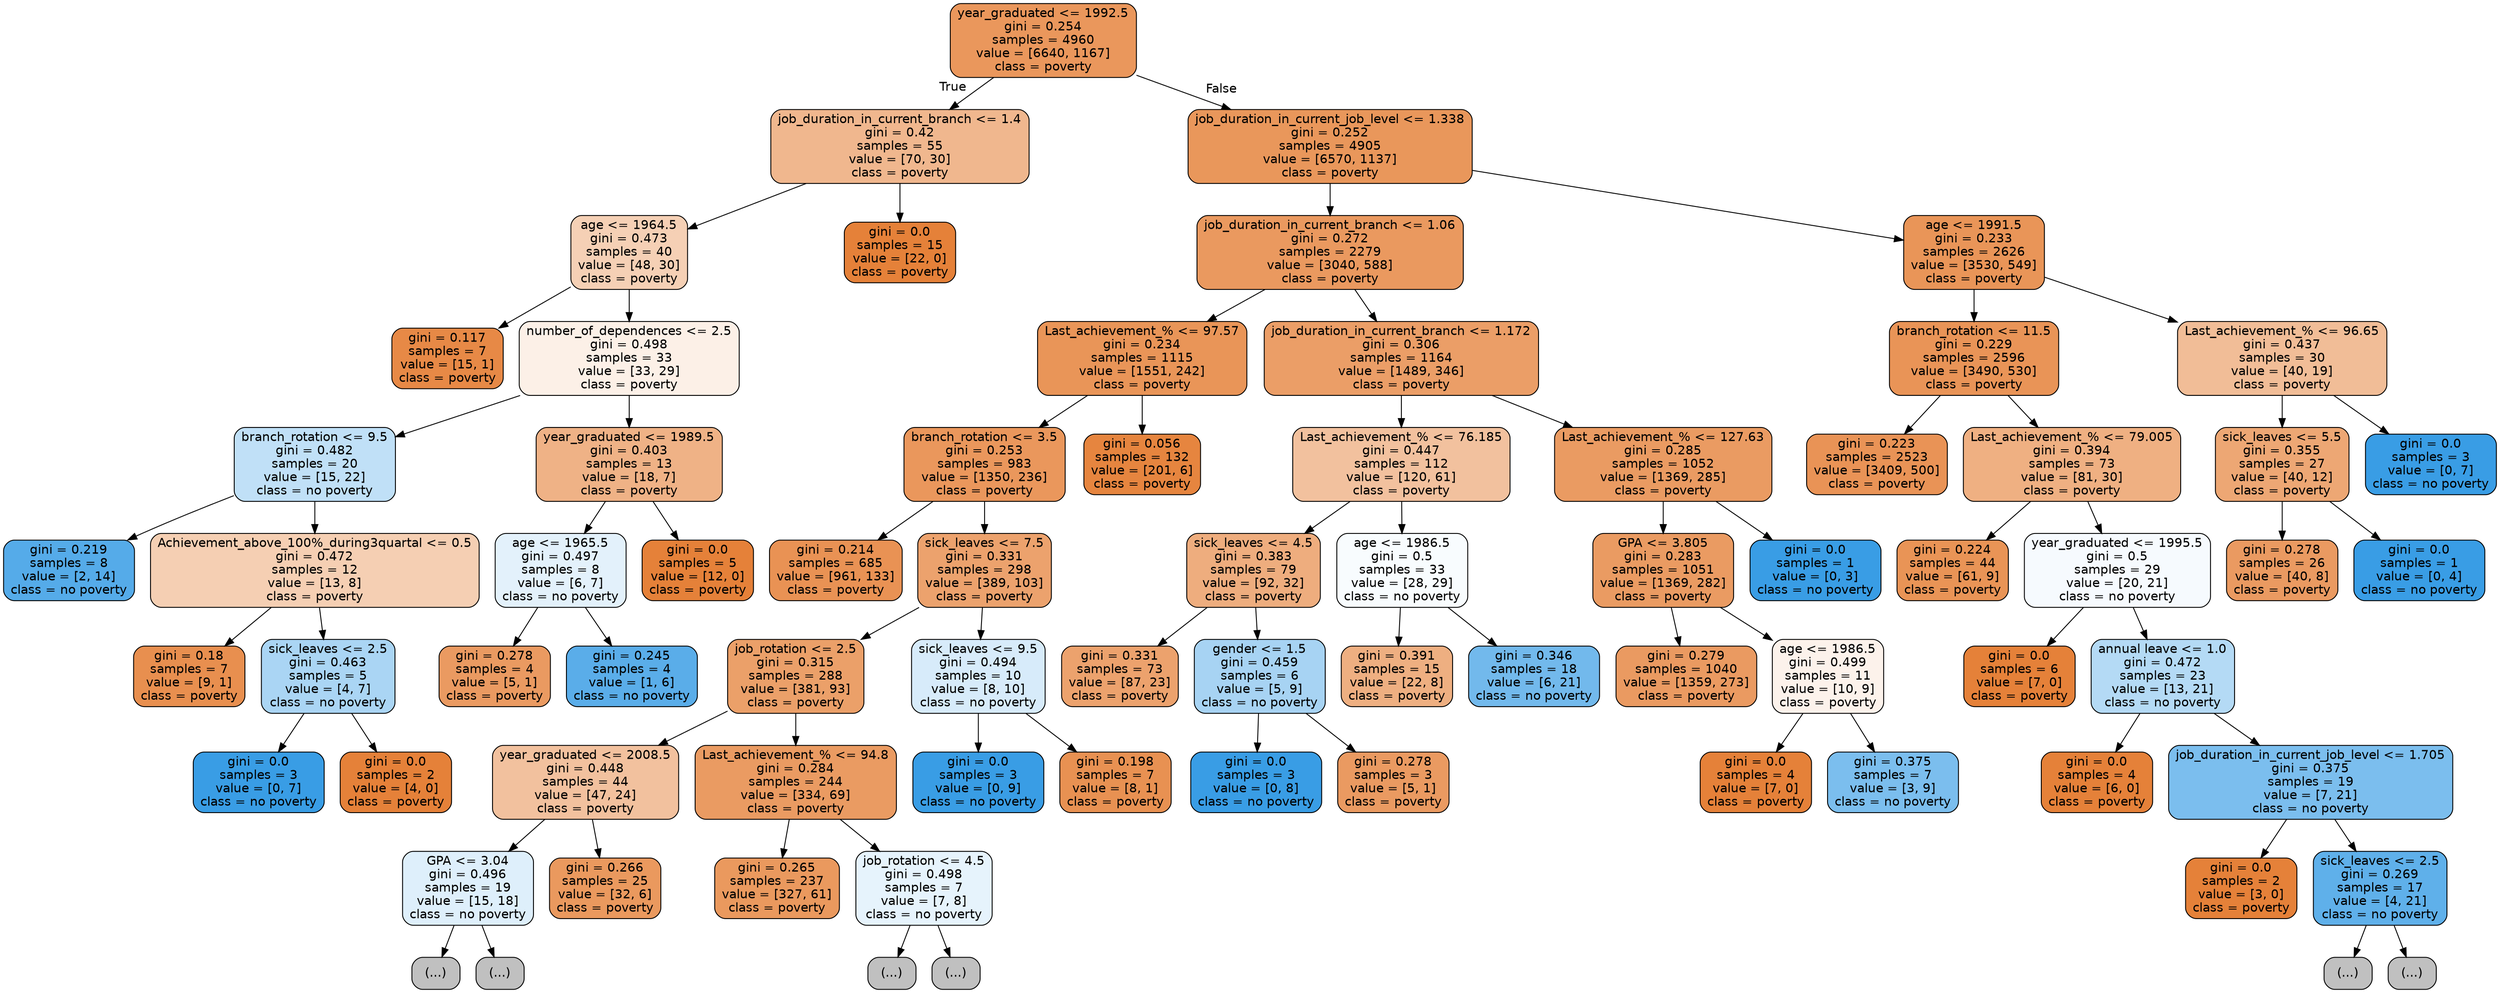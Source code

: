 digraph Tree {
node [shape=box, style="filled, rounded", color="black", fontname=helvetica] ;
edge [fontname=helvetica] ;
0 [label="year_graduated <= 1992.5\ngini = 0.254\nsamples = 4960\nvalue = [6640, 1167]\nclass = poverty", fillcolor="#ea975c"] ;
1 [label="job_duration_in_current_branch <= 1.4\ngini = 0.42\nsamples = 55\nvalue = [70, 30]\nclass = poverty", fillcolor="#f0b78e"] ;
0 -> 1 [labeldistance=2.5, labelangle=45, headlabel="True"] ;
3 [label="age <= 1964.5\ngini = 0.473\nsamples = 40\nvalue = [48, 30]\nclass = poverty", fillcolor="#f5d0b5"] ;
1 -> 3 ;
5 [label="gini = 0.117\nsamples = 7\nvalue = [15, 1]\nclass = poverty", fillcolor="#e78946"] ;
3 -> 5 ;
6 [label="number_of_dependences <= 2.5\ngini = 0.498\nsamples = 33\nvalue = [33, 29]\nclass = poverty", fillcolor="#fcf0e7"] ;
3 -> 6 ;
7 [label="branch_rotation <= 9.5\ngini = 0.482\nsamples = 20\nvalue = [15, 22]\nclass = no poverty", fillcolor="#c0e0f7"] ;
6 -> 7 ;
9 [label="gini = 0.219\nsamples = 8\nvalue = [2, 14]\nclass = no poverty", fillcolor="#55abe9"] ;
7 -> 9 ;
10 [label="Achievement_above_100%_during3quartal <= 0.5\ngini = 0.472\nsamples = 12\nvalue = [13, 8]\nclass = poverty", fillcolor="#f5cfb3"] ;
7 -> 10 ;
15 [label="gini = 0.18\nsamples = 7\nvalue = [9, 1]\nclass = poverty", fillcolor="#e88f4f"] ;
10 -> 15 ;
16 [label="sick_leaves <= 2.5\ngini = 0.463\nsamples = 5\nvalue = [4, 7]\nclass = no poverty", fillcolor="#aad5f4"] ;
10 -> 16 ;
17 [label="gini = 0.0\nsamples = 3\nvalue = [0, 7]\nclass = no poverty", fillcolor="#399de5"] ;
16 -> 17 ;
18 [label="gini = 0.0\nsamples = 2\nvalue = [4, 0]\nclass = poverty", fillcolor="#e58139"] ;
16 -> 18 ;
8 [label="year_graduated <= 1989.5\ngini = 0.403\nsamples = 13\nvalue = [18, 7]\nclass = poverty", fillcolor="#efb286"] ;
6 -> 8 ;
11 [label="age <= 1965.5\ngini = 0.497\nsamples = 8\nvalue = [6, 7]\nclass = no poverty", fillcolor="#e3f1fb"] ;
8 -> 11 ;
13 [label="gini = 0.278\nsamples = 4\nvalue = [5, 1]\nclass = poverty", fillcolor="#ea9a61"] ;
11 -> 13 ;
14 [label="gini = 0.245\nsamples = 4\nvalue = [1, 6]\nclass = no poverty", fillcolor="#5aade9"] ;
11 -> 14 ;
12 [label="gini = 0.0\nsamples = 5\nvalue = [12, 0]\nclass = poverty", fillcolor="#e58139"] ;
8 -> 12 ;
4 [label="gini = 0.0\nsamples = 15\nvalue = [22, 0]\nclass = poverty", fillcolor="#e58139"] ;
1 -> 4 ;
2 [label="job_duration_in_current_job_level <= 1.338\ngini = 0.252\nsamples = 4905\nvalue = [6570, 1137]\nclass = poverty", fillcolor="#e9975b"] ;
0 -> 2 [labeldistance=2.5, labelangle=-45, headlabel="False"] ;
19 [label="job_duration_in_current_branch <= 1.06\ngini = 0.272\nsamples = 2279\nvalue = [3040, 588]\nclass = poverty", fillcolor="#ea995f"] ;
2 -> 19 ;
21 [label="Last_achievement_% <= 97.57\ngini = 0.234\nsamples = 1115\nvalue = [1551, 242]\nclass = poverty", fillcolor="#e99558"] ;
19 -> 21 ;
25 [label="branch_rotation <= 3.5\ngini = 0.253\nsamples = 983\nvalue = [1350, 236]\nclass = poverty", fillcolor="#ea975c"] ;
21 -> 25 ;
27 [label="gini = 0.214\nsamples = 685\nvalue = [961, 133]\nclass = poverty", fillcolor="#e99254"] ;
25 -> 27 ;
28 [label="sick_leaves <= 7.5\ngini = 0.331\nsamples = 298\nvalue = [389, 103]\nclass = poverty", fillcolor="#eca26d"] ;
25 -> 28 ;
37 [label="job_rotation <= 2.5\ngini = 0.315\nsamples = 288\nvalue = [381, 93]\nclass = poverty", fillcolor="#eba069"] ;
28 -> 37 ;
65 [label="year_graduated <= 2008.5\ngini = 0.448\nsamples = 44\nvalue = [47, 24]\nclass = poverty", fillcolor="#f2c19e"] ;
37 -> 65 ;
67 [label="GPA <= 3.04\ngini = 0.496\nsamples = 19\nvalue = [15, 18]\nclass = no poverty", fillcolor="#deeffb"] ;
65 -> 67 ;
73 [label="(...)", fillcolor="#C0C0C0"] ;
67 -> 73 ;
74 [label="(...)", fillcolor="#C0C0C0"] ;
67 -> 74 ;
68 [label="gini = 0.266\nsamples = 25\nvalue = [32, 6]\nclass = poverty", fillcolor="#ea995e"] ;
65 -> 68 ;
66 [label="Last_achievement_% <= 94.8\ngini = 0.284\nsamples = 244\nvalue = [334, 69]\nclass = poverty", fillcolor="#ea9b62"] ;
37 -> 66 ;
69 [label="gini = 0.265\nsamples = 237\nvalue = [327, 61]\nclass = poverty", fillcolor="#ea995e"] ;
66 -> 69 ;
70 [label="job_rotation <= 4.5\ngini = 0.498\nsamples = 7\nvalue = [7, 8]\nclass = no poverty", fillcolor="#e6f3fc"] ;
66 -> 70 ;
71 [label="(...)", fillcolor="#C0C0C0"] ;
70 -> 71 ;
72 [label="(...)", fillcolor="#C0C0C0"] ;
70 -> 72 ;
38 [label="sick_leaves <= 9.5\ngini = 0.494\nsamples = 10\nvalue = [8, 10]\nclass = no poverty", fillcolor="#d7ebfa"] ;
28 -> 38 ;
39 [label="gini = 0.0\nsamples = 3\nvalue = [0, 9]\nclass = no poverty", fillcolor="#399de5"] ;
38 -> 39 ;
40 [label="gini = 0.198\nsamples = 7\nvalue = [8, 1]\nclass = poverty", fillcolor="#e89152"] ;
38 -> 40 ;
26 [label="gini = 0.056\nsamples = 132\nvalue = [201, 6]\nclass = poverty", fillcolor="#e6853f"] ;
21 -> 26 ;
22 [label="job_duration_in_current_branch <= 1.172\ngini = 0.306\nsamples = 1164\nvalue = [1489, 346]\nclass = poverty", fillcolor="#eb9e67"] ;
19 -> 22 ;
23 [label="Last_achievement_% <= 76.185\ngini = 0.447\nsamples = 112\nvalue = [120, 61]\nclass = poverty", fillcolor="#f2c19e"] ;
22 -> 23 ;
29 [label="sick_leaves <= 4.5\ngini = 0.383\nsamples = 79\nvalue = [92, 32]\nclass = poverty", fillcolor="#eead7e"] ;
23 -> 29 ;
33 [label="gini = 0.331\nsamples = 73\nvalue = [87, 23]\nclass = poverty", fillcolor="#eca26d"] ;
29 -> 33 ;
34 [label="gender <= 1.5\ngini = 0.459\nsamples = 6\nvalue = [5, 9]\nclass = no poverty", fillcolor="#a7d3f3"] ;
29 -> 34 ;
35 [label="gini = 0.0\nsamples = 3\nvalue = [0, 8]\nclass = no poverty", fillcolor="#399de5"] ;
34 -> 35 ;
36 [label="gini = 0.278\nsamples = 3\nvalue = [5, 1]\nclass = poverty", fillcolor="#ea9a61"] ;
34 -> 36 ;
30 [label="age <= 1986.5\ngini = 0.5\nsamples = 33\nvalue = [28, 29]\nclass = no poverty", fillcolor="#f8fcfe"] ;
23 -> 30 ;
31 [label="gini = 0.391\nsamples = 15\nvalue = [22, 8]\nclass = poverty", fillcolor="#eeaf81"] ;
30 -> 31 ;
32 [label="gini = 0.346\nsamples = 18\nvalue = [6, 21]\nclass = no poverty", fillcolor="#72b9ec"] ;
30 -> 32 ;
24 [label="Last_achievement_% <= 127.63\ngini = 0.285\nsamples = 1052\nvalue = [1369, 285]\nclass = poverty", fillcolor="#ea9b62"] ;
22 -> 24 ;
55 [label="GPA <= 3.805\ngini = 0.283\nsamples = 1051\nvalue = [1369, 282]\nclass = poverty", fillcolor="#ea9b62"] ;
24 -> 55 ;
61 [label="gini = 0.279\nsamples = 1040\nvalue = [1359, 273]\nclass = poverty", fillcolor="#ea9a61"] ;
55 -> 61 ;
62 [label="age <= 1986.5\ngini = 0.499\nsamples = 11\nvalue = [10, 9]\nclass = poverty", fillcolor="#fcf2eb"] ;
55 -> 62 ;
63 [label="gini = 0.0\nsamples = 4\nvalue = [7, 0]\nclass = poverty", fillcolor="#e58139"] ;
62 -> 63 ;
64 [label="gini = 0.375\nsamples = 7\nvalue = [3, 9]\nclass = no poverty", fillcolor="#7bbeee"] ;
62 -> 64 ;
56 [label="gini = 0.0\nsamples = 1\nvalue = [0, 3]\nclass = no poverty", fillcolor="#399de5"] ;
24 -> 56 ;
20 [label="age <= 1991.5\ngini = 0.233\nsamples = 2626\nvalue = [3530, 549]\nclass = poverty", fillcolor="#e99558"] ;
2 -> 20 ;
41 [label="branch_rotation <= 11.5\ngini = 0.229\nsamples = 2596\nvalue = [3490, 530]\nclass = poverty", fillcolor="#e99457"] ;
20 -> 41 ;
47 [label="gini = 0.223\nsamples = 2523\nvalue = [3409, 500]\nclass = poverty", fillcolor="#e99356"] ;
41 -> 47 ;
48 [label="Last_achievement_% <= 79.005\ngini = 0.394\nsamples = 73\nvalue = [81, 30]\nclass = poverty", fillcolor="#efb082"] ;
41 -> 48 ;
49 [label="gini = 0.224\nsamples = 44\nvalue = [61, 9]\nclass = poverty", fillcolor="#e99456"] ;
48 -> 49 ;
50 [label="year_graduated <= 1995.5\ngini = 0.5\nsamples = 29\nvalue = [20, 21]\nclass = no poverty", fillcolor="#f6fafe"] ;
48 -> 50 ;
51 [label="gini = 0.0\nsamples = 6\nvalue = [7, 0]\nclass = poverty", fillcolor="#e58139"] ;
50 -> 51 ;
52 [label="annual leave <= 1.0\ngini = 0.472\nsamples = 23\nvalue = [13, 21]\nclass = no poverty", fillcolor="#b4daf5"] ;
50 -> 52 ;
53 [label="gini = 0.0\nsamples = 4\nvalue = [6, 0]\nclass = poverty", fillcolor="#e58139"] ;
52 -> 53 ;
54 [label="job_duration_in_current_job_level <= 1.705\ngini = 0.375\nsamples = 19\nvalue = [7, 21]\nclass = no poverty", fillcolor="#7bbeee"] ;
52 -> 54 ;
57 [label="gini = 0.0\nsamples = 2\nvalue = [3, 0]\nclass = poverty", fillcolor="#e58139"] ;
54 -> 57 ;
58 [label="sick_leaves <= 2.5\ngini = 0.269\nsamples = 17\nvalue = [4, 21]\nclass = no poverty", fillcolor="#5fb0ea"] ;
54 -> 58 ;
59 [label="(...)", fillcolor="#C0C0C0"] ;
58 -> 59 ;
60 [label="(...)", fillcolor="#C0C0C0"] ;
58 -> 60 ;
42 [label="Last_achievement_% <= 96.65\ngini = 0.437\nsamples = 30\nvalue = [40, 19]\nclass = poverty", fillcolor="#f1bd97"] ;
20 -> 42 ;
43 [label="sick_leaves <= 5.5\ngini = 0.355\nsamples = 27\nvalue = [40, 12]\nclass = poverty", fillcolor="#eda774"] ;
42 -> 43 ;
45 [label="gini = 0.278\nsamples = 26\nvalue = [40, 8]\nclass = poverty", fillcolor="#ea9a61"] ;
43 -> 45 ;
46 [label="gini = 0.0\nsamples = 1\nvalue = [0, 4]\nclass = no poverty", fillcolor="#399de5"] ;
43 -> 46 ;
44 [label="gini = 0.0\nsamples = 3\nvalue = [0, 7]\nclass = no poverty", fillcolor="#399de5"] ;
42 -> 44 ;
}